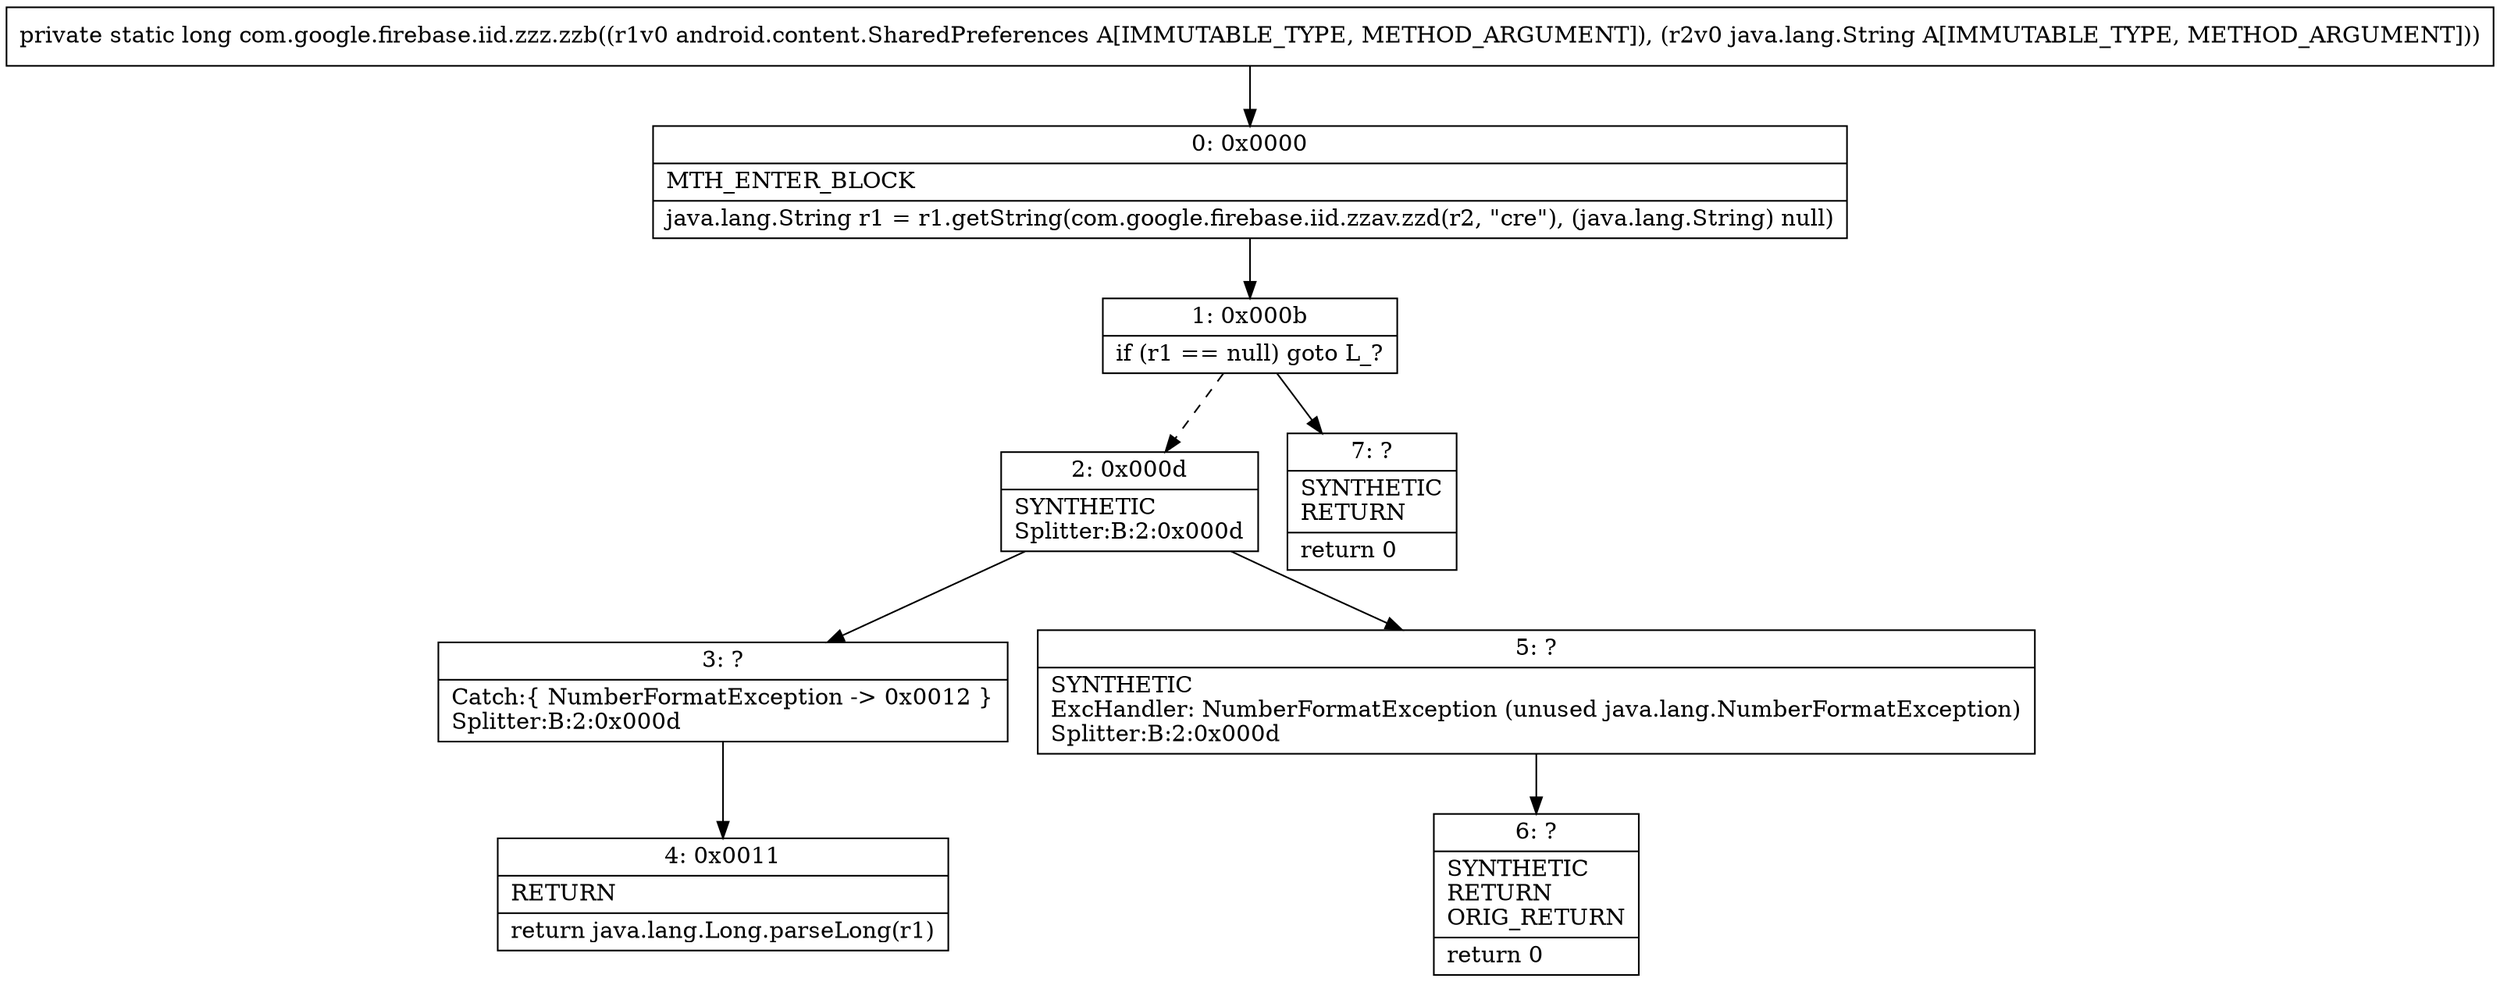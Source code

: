 digraph "CFG forcom.google.firebase.iid.zzz.zzb(Landroid\/content\/SharedPreferences;Ljava\/lang\/String;)J" {
Node_0 [shape=record,label="{0\:\ 0x0000|MTH_ENTER_BLOCK\l|java.lang.String r1 = r1.getString(com.google.firebase.iid.zzav.zzd(r2, \"cre\"), (java.lang.String) null)\l}"];
Node_1 [shape=record,label="{1\:\ 0x000b|if (r1 == null) goto L_?\l}"];
Node_2 [shape=record,label="{2\:\ 0x000d|SYNTHETIC\lSplitter:B:2:0x000d\l}"];
Node_3 [shape=record,label="{3\:\ ?|Catch:\{ NumberFormatException \-\> 0x0012 \}\lSplitter:B:2:0x000d\l}"];
Node_4 [shape=record,label="{4\:\ 0x0011|RETURN\l|return java.lang.Long.parseLong(r1)\l}"];
Node_5 [shape=record,label="{5\:\ ?|SYNTHETIC\lExcHandler: NumberFormatException (unused java.lang.NumberFormatException)\lSplitter:B:2:0x000d\l}"];
Node_6 [shape=record,label="{6\:\ ?|SYNTHETIC\lRETURN\lORIG_RETURN\l|return 0\l}"];
Node_7 [shape=record,label="{7\:\ ?|SYNTHETIC\lRETURN\l|return 0\l}"];
MethodNode[shape=record,label="{private static long com.google.firebase.iid.zzz.zzb((r1v0 android.content.SharedPreferences A[IMMUTABLE_TYPE, METHOD_ARGUMENT]), (r2v0 java.lang.String A[IMMUTABLE_TYPE, METHOD_ARGUMENT])) }"];
MethodNode -> Node_0;
Node_0 -> Node_1;
Node_1 -> Node_2[style=dashed];
Node_1 -> Node_7;
Node_2 -> Node_3;
Node_2 -> Node_5;
Node_3 -> Node_4;
Node_5 -> Node_6;
}

